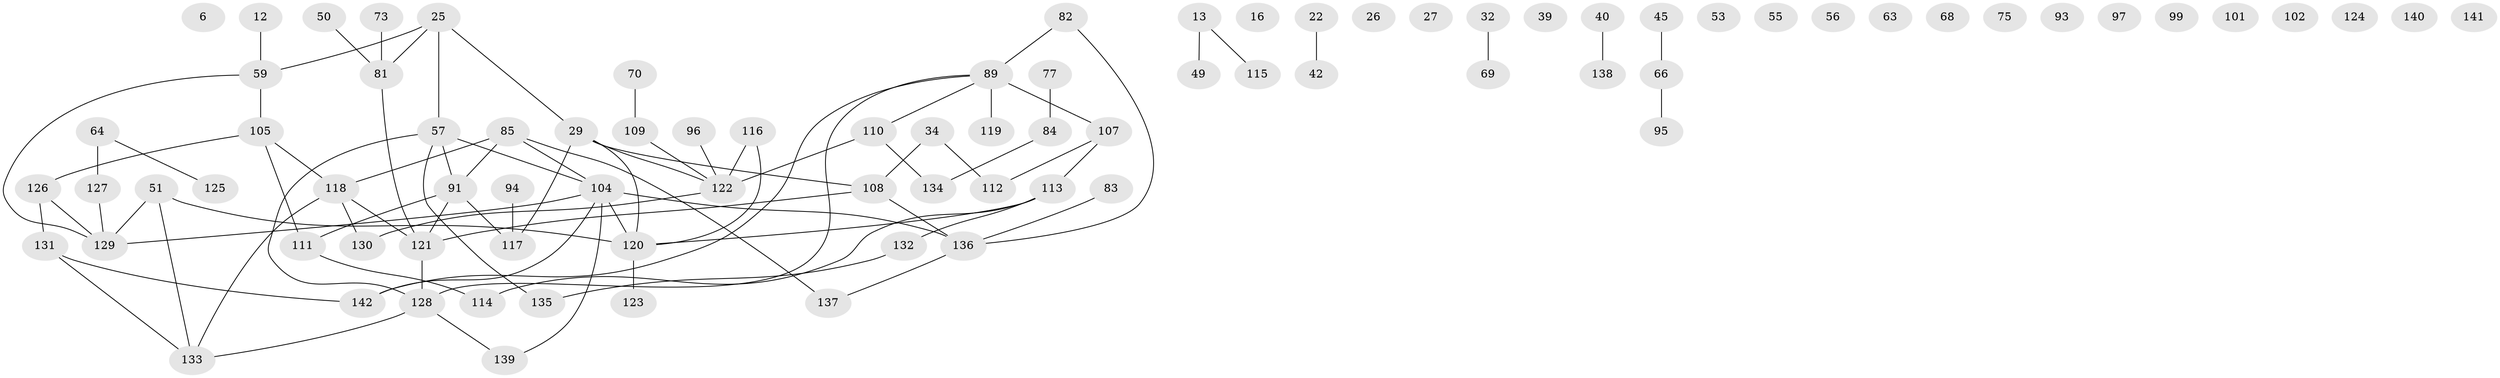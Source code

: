 // original degree distribution, {3: 0.2535211267605634, 4: 0.11971830985915492, 2: 0.22535211267605634, 1: 0.21830985915492956, 0: 0.13380281690140844, 5: 0.04929577464788732}
// Generated by graph-tools (version 1.1) at 2025/42/03/04/25 21:42:35]
// undirected, 85 vertices, 88 edges
graph export_dot {
graph [start="1"]
  node [color=gray90,style=filled];
  6;
  12;
  13;
  16;
  22;
  25;
  26;
  27;
  29 [super="+24"];
  32;
  34;
  39;
  40;
  42;
  45;
  49;
  50;
  51 [super="+46+2"];
  53;
  55;
  56;
  57 [super="+35+52"];
  59;
  63;
  64 [super="+31"];
  66;
  68;
  69;
  70;
  73;
  75;
  77;
  81 [super="+8"];
  82 [super="+80+37"];
  83;
  84;
  85;
  89 [super="+38+23+72"];
  91 [super="+21+65"];
  93;
  94;
  95;
  96;
  97;
  99;
  101;
  102;
  104 [super="+76+90"];
  105;
  107 [super="+9+48"];
  108 [super="+47"];
  109;
  110 [super="+106"];
  111;
  112;
  113 [super="+30"];
  114;
  115;
  116 [super="+7"];
  117 [super="+74"];
  118;
  119;
  120 [super="+92+87"];
  121 [super="+20"];
  122 [super="+17+28+18"];
  123;
  124;
  125;
  126 [super="+44+67+103"];
  127;
  128 [super="+61+100"];
  129 [super="+19+79+86"];
  130;
  131;
  132;
  133;
  134;
  135 [super="+3+88"];
  136 [super="+98"];
  137;
  138;
  139;
  140;
  141;
  142 [super="+4"];
  12 -- 59;
  13 -- 49;
  13 -- 115;
  22 -- 42;
  25 -- 29;
  25 -- 59;
  25 -- 81;
  25 -- 57;
  29 -- 117;
  29 -- 122;
  29 -- 108;
  29 -- 120;
  32 -- 69;
  34 -- 112;
  34 -- 108;
  40 -- 138;
  45 -- 66;
  50 -- 81;
  51 -- 133;
  51 -- 120 [weight=2];
  51 -- 129;
  57 -- 91;
  57 -- 135;
  57 -- 104;
  57 -- 128;
  59 -- 105;
  59 -- 129;
  64 -- 125;
  64 -- 127 [weight=2];
  66 -- 95;
  70 -- 109;
  73 -- 81;
  77 -- 84;
  81 -- 121;
  82 -- 136;
  82 -- 89;
  83 -- 136;
  84 -- 134;
  85 -- 118;
  85 -- 137;
  85 -- 91;
  85 -- 104;
  89 -- 110;
  89 -- 107 [weight=2];
  89 -- 119;
  89 -- 142;
  89 -- 128;
  91 -- 121;
  91 -- 111;
  91 -- 117;
  94 -- 117;
  96 -- 122;
  104 -- 142;
  104 -- 129;
  104 -- 139;
  104 -- 136 [weight=2];
  104 -- 120 [weight=2];
  105 -- 111;
  105 -- 118;
  105 -- 126;
  107 -- 112;
  107 -- 113 [weight=2];
  108 -- 136 [weight=2];
  108 -- 121;
  109 -- 122;
  110 -- 134;
  110 -- 122;
  111 -- 114;
  113 -- 114;
  113 -- 132;
  113 -- 120;
  116 -- 122;
  116 -- 120;
  118 -- 130;
  118 -- 133;
  118 -- 121;
  120 -- 123;
  121 -- 128;
  122 -- 130;
  126 -- 131;
  126 -- 129;
  127 -- 129;
  128 -- 133;
  128 -- 139;
  131 -- 133;
  131 -- 142;
  132 -- 135;
  136 -- 137;
}
